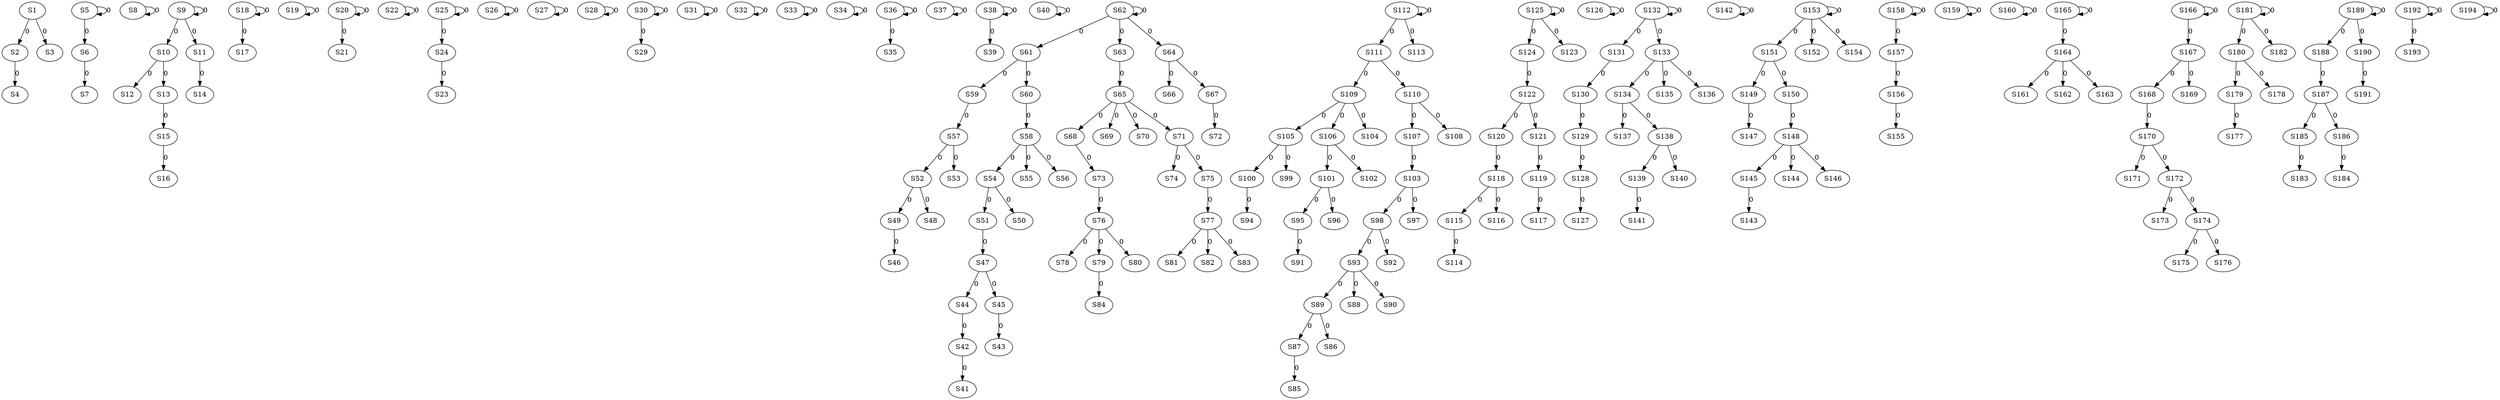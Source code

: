 strict digraph {
	S1 -> S2 [ label = 0 ];
	S1 -> S3 [ label = 0 ];
	S2 -> S4 [ label = 0 ];
	S5 -> S5 [ label = 0 ];
	S5 -> S6 [ label = 0 ];
	S6 -> S7 [ label = 0 ];
	S8 -> S8 [ label = 0 ];
	S9 -> S9 [ label = 0 ];
	S9 -> S10 [ label = 0 ];
	S9 -> S11 [ label = 0 ];
	S10 -> S12 [ label = 0 ];
	S10 -> S13 [ label = 0 ];
	S11 -> S14 [ label = 0 ];
	S13 -> S15 [ label = 0 ];
	S15 -> S16 [ label = 0 ];
	S18 -> S17 [ label = 0 ];
	S18 -> S18 [ label = 0 ];
	S19 -> S19 [ label = 0 ];
	S20 -> S20 [ label = 0 ];
	S20 -> S21 [ label = 0 ];
	S22 -> S22 [ label = 0 ];
	S24 -> S23 [ label = 0 ];
	S25 -> S24 [ label = 0 ];
	S25 -> S25 [ label = 0 ];
	S26 -> S26 [ label = 0 ];
	S27 -> S27 [ label = 0 ];
	S28 -> S28 [ label = 0 ];
	S30 -> S29 [ label = 0 ];
	S30 -> S30 [ label = 0 ];
	S31 -> S31 [ label = 0 ];
	S32 -> S32 [ label = 0 ];
	S33 -> S33 [ label = 0 ];
	S34 -> S34 [ label = 0 ];
	S36 -> S35 [ label = 0 ];
	S36 -> S36 [ label = 0 ];
	S37 -> S37 [ label = 0 ];
	S38 -> S38 [ label = 0 ];
	S38 -> S39 [ label = 0 ];
	S40 -> S40 [ label = 0 ];
	S42 -> S41 [ label = 0 ];
	S44 -> S42 [ label = 0 ];
	S45 -> S43 [ label = 0 ];
	S47 -> S44 [ label = 0 ];
	S47 -> S45 [ label = 0 ];
	S49 -> S46 [ label = 0 ];
	S51 -> S47 [ label = 0 ];
	S52 -> S48 [ label = 0 ];
	S52 -> S49 [ label = 0 ];
	S54 -> S50 [ label = 0 ];
	S54 -> S51 [ label = 0 ];
	S57 -> S52 [ label = 0 ];
	S57 -> S53 [ label = 0 ];
	S58 -> S54 [ label = 0 ];
	S58 -> S55 [ label = 0 ];
	S58 -> S56 [ label = 0 ];
	S59 -> S57 [ label = 0 ];
	S60 -> S58 [ label = 0 ];
	S61 -> S59 [ label = 0 ];
	S61 -> S60 [ label = 0 ];
	S62 -> S61 [ label = 0 ];
	S62 -> S62 [ label = 0 ];
	S62 -> S63 [ label = 0 ];
	S62 -> S64 [ label = 0 ];
	S63 -> S65 [ label = 0 ];
	S64 -> S66 [ label = 0 ];
	S64 -> S67 [ label = 0 ];
	S65 -> S68 [ label = 0 ];
	S65 -> S69 [ label = 0 ];
	S65 -> S70 [ label = 0 ];
	S65 -> S71 [ label = 0 ];
	S67 -> S72 [ label = 0 ];
	S68 -> S73 [ label = 0 ];
	S71 -> S74 [ label = 0 ];
	S71 -> S75 [ label = 0 ];
	S73 -> S76 [ label = 0 ];
	S75 -> S77 [ label = 0 ];
	S76 -> S78 [ label = 0 ];
	S76 -> S79 [ label = 0 ];
	S76 -> S80 [ label = 0 ];
	S77 -> S81 [ label = 0 ];
	S77 -> S82 [ label = 0 ];
	S77 -> S83 [ label = 0 ];
	S79 -> S84 [ label = 0 ];
	S87 -> S85 [ label = 0 ];
	S89 -> S86 [ label = 0 ];
	S89 -> S87 [ label = 0 ];
	S93 -> S88 [ label = 0 ];
	S93 -> S89 [ label = 0 ];
	S93 -> S90 [ label = 0 ];
	S95 -> S91 [ label = 0 ];
	S98 -> S92 [ label = 0 ];
	S98 -> S93 [ label = 0 ];
	S100 -> S94 [ label = 0 ];
	S101 -> S95 [ label = 0 ];
	S101 -> S96 [ label = 0 ];
	S103 -> S97 [ label = 0 ];
	S103 -> S98 [ label = 0 ];
	S105 -> S99 [ label = 0 ];
	S105 -> S100 [ label = 0 ];
	S106 -> S101 [ label = 0 ];
	S106 -> S102 [ label = 0 ];
	S107 -> S103 [ label = 0 ];
	S109 -> S104 [ label = 0 ];
	S109 -> S105 [ label = 0 ];
	S109 -> S106 [ label = 0 ];
	S110 -> S107 [ label = 0 ];
	S110 -> S108 [ label = 0 ];
	S111 -> S109 [ label = 0 ];
	S111 -> S110 [ label = 0 ];
	S112 -> S111 [ label = 0 ];
	S112 -> S112 [ label = 0 ];
	S112 -> S113 [ label = 0 ];
	S115 -> S114 [ label = 0 ];
	S118 -> S115 [ label = 0 ];
	S118 -> S116 [ label = 0 ];
	S119 -> S117 [ label = 0 ];
	S120 -> S118 [ label = 0 ];
	S121 -> S119 [ label = 0 ];
	S122 -> S120 [ label = 0 ];
	S122 -> S121 [ label = 0 ];
	S124 -> S122 [ label = 0 ];
	S125 -> S123 [ label = 0 ];
	S125 -> S124 [ label = 0 ];
	S125 -> S125 [ label = 0 ];
	S126 -> S126 [ label = 0 ];
	S128 -> S127 [ label = 0 ];
	S129 -> S128 [ label = 0 ];
	S130 -> S129 [ label = 0 ];
	S131 -> S130 [ label = 0 ];
	S132 -> S131 [ label = 0 ];
	S132 -> S132 [ label = 0 ];
	S132 -> S133 [ label = 0 ];
	S133 -> S134 [ label = 0 ];
	S133 -> S135 [ label = 0 ];
	S133 -> S136 [ label = 0 ];
	S134 -> S137 [ label = 0 ];
	S134 -> S138 [ label = 0 ];
	S138 -> S139 [ label = 0 ];
	S138 -> S140 [ label = 0 ];
	S139 -> S141 [ label = 0 ];
	S142 -> S142 [ label = 0 ];
	S145 -> S143 [ label = 0 ];
	S148 -> S144 [ label = 0 ];
	S148 -> S145 [ label = 0 ];
	S148 -> S146 [ label = 0 ];
	S149 -> S147 [ label = 0 ];
	S150 -> S148 [ label = 0 ];
	S151 -> S149 [ label = 0 ];
	S151 -> S150 [ label = 0 ];
	S153 -> S151 [ label = 0 ];
	S153 -> S152 [ label = 0 ];
	S153 -> S153 [ label = 0 ];
	S153 -> S154 [ label = 0 ];
	S156 -> S155 [ label = 0 ];
	S157 -> S156 [ label = 0 ];
	S158 -> S157 [ label = 0 ];
	S158 -> S158 [ label = 0 ];
	S159 -> S159 [ label = 0 ];
	S160 -> S160 [ label = 0 ];
	S164 -> S161 [ label = 0 ];
	S164 -> S162 [ label = 0 ];
	S164 -> S163 [ label = 0 ];
	S165 -> S164 [ label = 0 ];
	S165 -> S165 [ label = 0 ];
	S166 -> S166 [ label = 0 ];
	S166 -> S167 [ label = 0 ];
	S167 -> S168 [ label = 0 ];
	S167 -> S169 [ label = 0 ];
	S168 -> S170 [ label = 0 ];
	S170 -> S171 [ label = 0 ];
	S170 -> S172 [ label = 0 ];
	S172 -> S173 [ label = 0 ];
	S172 -> S174 [ label = 0 ];
	S174 -> S175 [ label = 0 ];
	S174 -> S176 [ label = 0 ];
	S179 -> S177 [ label = 0 ];
	S180 -> S178 [ label = 0 ];
	S180 -> S179 [ label = 0 ];
	S181 -> S180 [ label = 0 ];
	S181 -> S181 [ label = 0 ];
	S181 -> S182 [ label = 0 ];
	S185 -> S183 [ label = 0 ];
	S186 -> S184 [ label = 0 ];
	S187 -> S185 [ label = 0 ];
	S187 -> S186 [ label = 0 ];
	S188 -> S187 [ label = 0 ];
	S189 -> S188 [ label = 0 ];
	S189 -> S189 [ label = 0 ];
	S189 -> S190 [ label = 0 ];
	S190 -> S191 [ label = 0 ];
	S192 -> S192 [ label = 0 ];
	S192 -> S193 [ label = 0 ];
	S194 -> S194 [ label = 0 ];
}